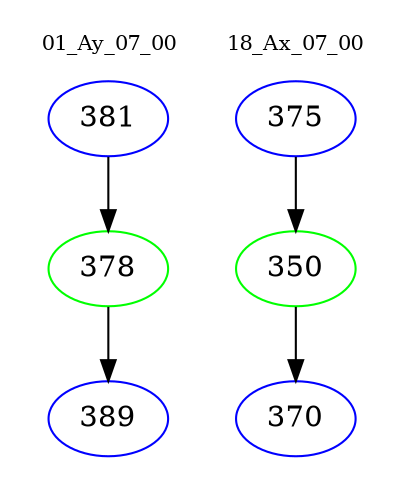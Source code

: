 digraph{
subgraph cluster_0 {
color = white
label = "01_Ay_07_00";
fontsize=10;
T0_381 [label="381", color="blue"]
T0_381 -> T0_378 [color="black"]
T0_378 [label="378", color="green"]
T0_378 -> T0_389 [color="black"]
T0_389 [label="389", color="blue"]
}
subgraph cluster_1 {
color = white
label = "18_Ax_07_00";
fontsize=10;
T1_375 [label="375", color="blue"]
T1_375 -> T1_350 [color="black"]
T1_350 [label="350", color="green"]
T1_350 -> T1_370 [color="black"]
T1_370 [label="370", color="blue"]
}
}
